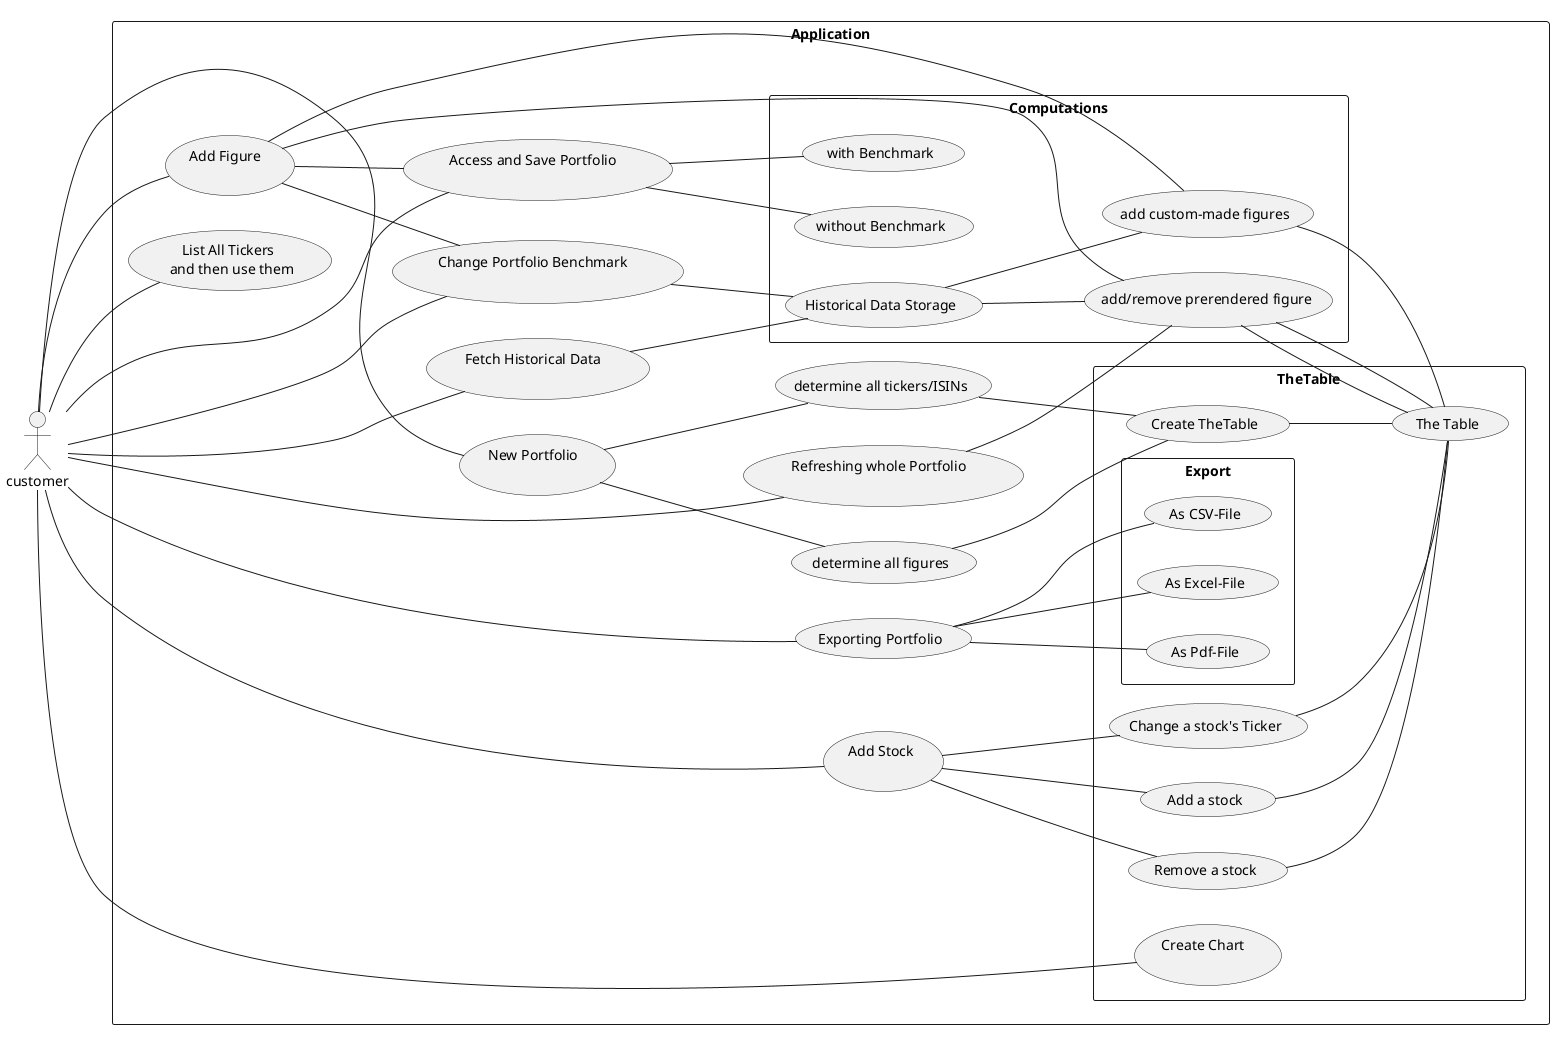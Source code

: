 @startuml
left to right direction
skinparam packageStyle rectangle

actor customer



rectangle Application {
customer -- (UC1)
customer -- (UC2)
customer -- (UC3)

customer -- (UC5)
customer -- (UC6)
customer -- (UC7)

customer -- (UC8)

customer -- (UC9)
customer -- (UC10)



(UC1) -- (determine all tickers/ISINs)
(UC1) -- (determine all figures)

rectangle TheTable {
customer -- (UC4)


rectangle Export {

(UC2) -- (As CSV-File)
(UC2) -- (As Excel-File)
(UC2) -- (As Pdf-File)

}

(determine all tickers/ISINs) -- (Create TheTable)
(determine all figures)  -- (Create TheTable)

(Create TheTable) -- (The Table)


(UC3) -- (Add a stock)
(UC3) -- (Remove a stock)
(UC3) -- (Change a stock's Ticker)
(Add a stock) -- (The Table)
(Remove a stock) -- (The Table)
(Change a stock's Ticker) -- (The Table)
(UC5) -- (UC7)

}


rectangle Computations {

(UC10) -- (add/remove prerendered figure)
(UC5) -- (add/remove prerendered figure)
(add/remove prerendered figure) -- (The Table)
(UC5) -- (add custom-made figures)

(add custom-made figures) -- (The Table)
(add/remove prerendered figure) -- (The Table)

(UC7) -- (Historical Data Storage)

(Historical Data Storage) -- (add/remove prerendered figure)
(Historical Data Storage) -- (add custom-made figures)

(UC8) -- (Historical Data Storage)
(UC5) -- (UC6)
(UC6) -- (with Benchmark)
(UC6) -- (without Benchmark)


usecase UC6 as "compute figure"
usecase UC5 as "manage figures"

}
usecase UC1 as "New Portfolio \n "

usecase UC2 as "Exporting Portfolio"

usecase UC3 as "Add Stock \n "

usecase UC4 as "Create Chart \n "

usecase UC5 as "Add Figure \n "

usecase UC6 as "Access and Save Portfolio \n "

usecase UC7 as "Change Portfolio Benchmark \n "

usecase UC8 as "Fetch Historical Data \n "

usecase UC9 as "List All Tickers \n and then use them"

usecase UC10 as "Refreshing whole Portfolio \n "
}










@enduml